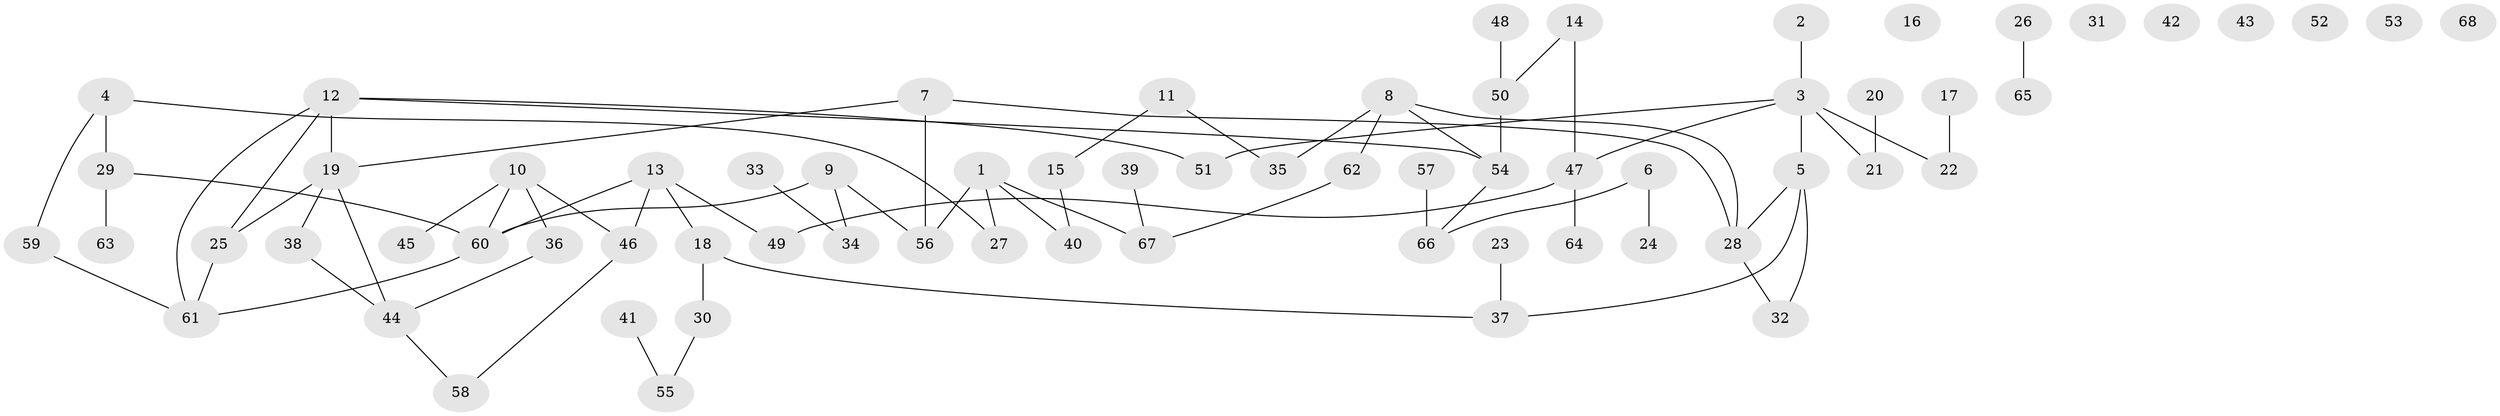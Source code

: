 // Generated by graph-tools (version 1.1) at 2025/39/03/09/25 04:39:39]
// undirected, 68 vertices, 76 edges
graph export_dot {
graph [start="1"]
  node [color=gray90,style=filled];
  1;
  2;
  3;
  4;
  5;
  6;
  7;
  8;
  9;
  10;
  11;
  12;
  13;
  14;
  15;
  16;
  17;
  18;
  19;
  20;
  21;
  22;
  23;
  24;
  25;
  26;
  27;
  28;
  29;
  30;
  31;
  32;
  33;
  34;
  35;
  36;
  37;
  38;
  39;
  40;
  41;
  42;
  43;
  44;
  45;
  46;
  47;
  48;
  49;
  50;
  51;
  52;
  53;
  54;
  55;
  56;
  57;
  58;
  59;
  60;
  61;
  62;
  63;
  64;
  65;
  66;
  67;
  68;
  1 -- 27;
  1 -- 40;
  1 -- 56;
  1 -- 67;
  2 -- 3;
  3 -- 5;
  3 -- 21;
  3 -- 22;
  3 -- 47;
  3 -- 51;
  4 -- 27;
  4 -- 29;
  4 -- 59;
  5 -- 28;
  5 -- 32;
  5 -- 37;
  6 -- 24;
  6 -- 66;
  7 -- 19;
  7 -- 28;
  7 -- 56;
  8 -- 28;
  8 -- 35;
  8 -- 54;
  8 -- 62;
  9 -- 34;
  9 -- 56;
  9 -- 60;
  10 -- 36;
  10 -- 45;
  10 -- 46;
  10 -- 60;
  11 -- 15;
  11 -- 35;
  12 -- 19;
  12 -- 25;
  12 -- 51;
  12 -- 54;
  12 -- 61;
  13 -- 18;
  13 -- 46;
  13 -- 49;
  13 -- 60;
  14 -- 47;
  14 -- 50;
  15 -- 40;
  17 -- 22;
  18 -- 30;
  18 -- 37;
  19 -- 25;
  19 -- 38;
  19 -- 44;
  20 -- 21;
  23 -- 37;
  25 -- 61;
  26 -- 65;
  28 -- 32;
  29 -- 60;
  29 -- 63;
  30 -- 55;
  33 -- 34;
  36 -- 44;
  38 -- 44;
  39 -- 67;
  41 -- 55;
  44 -- 58;
  46 -- 58;
  47 -- 49;
  47 -- 64;
  48 -- 50;
  50 -- 54;
  54 -- 66;
  57 -- 66;
  59 -- 61;
  60 -- 61;
  62 -- 67;
}
